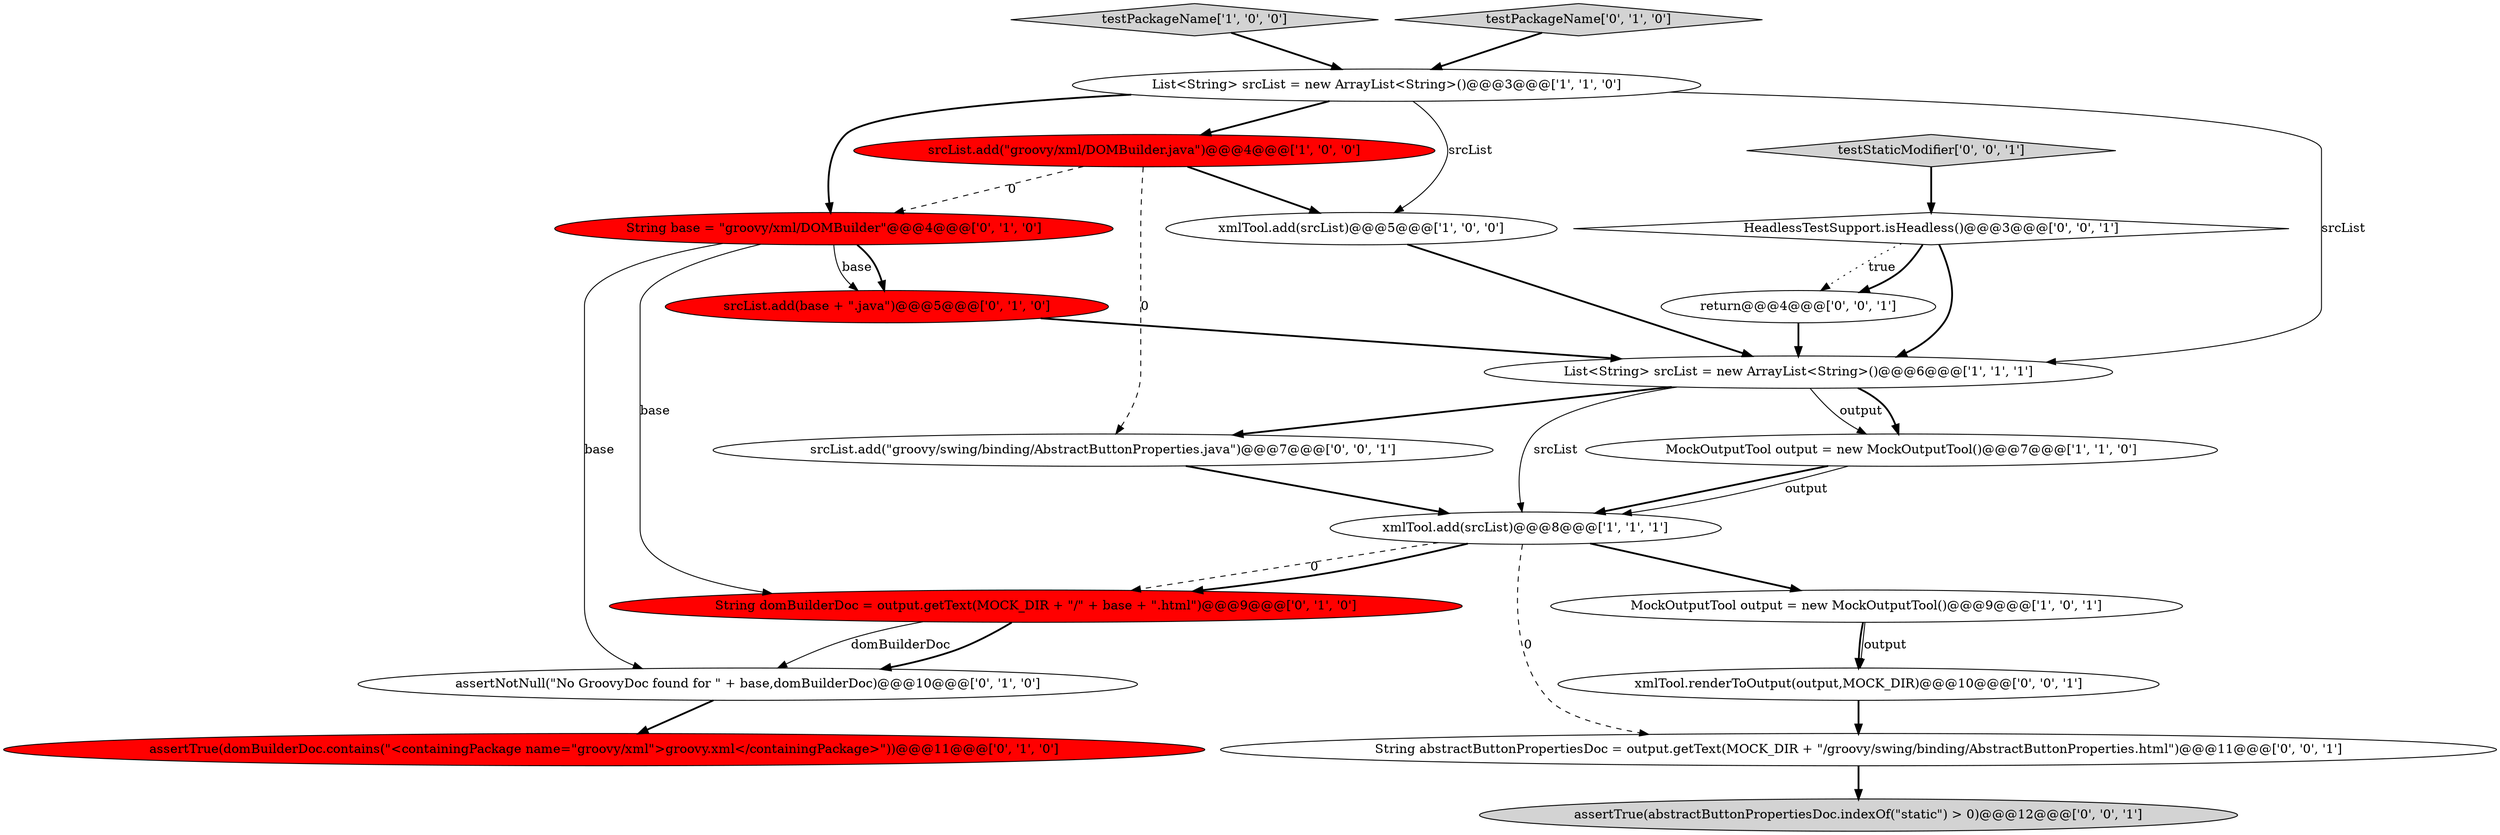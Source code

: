 digraph {
12 [style = filled, label = "srcList.add(base + \".java\")@@@5@@@['0', '1', '0']", fillcolor = red, shape = ellipse image = "AAA1AAABBB2BBB"];
2 [style = filled, label = "testPackageName['1', '0', '0']", fillcolor = lightgray, shape = diamond image = "AAA0AAABBB1BBB"];
10 [style = filled, label = "assertNotNull(\"No GroovyDoc found for \" + base,domBuilderDoc)@@@10@@@['0', '1', '0']", fillcolor = white, shape = ellipse image = "AAA0AAABBB2BBB"];
14 [style = filled, label = "testStaticModifier['0', '0', '1']", fillcolor = lightgray, shape = diamond image = "AAA0AAABBB3BBB"];
15 [style = filled, label = "srcList.add(\"groovy/swing/binding/AbstractButtonProperties.java\")@@@7@@@['0', '0', '1']", fillcolor = white, shape = ellipse image = "AAA0AAABBB3BBB"];
20 [style = filled, label = "assertTrue(abstractButtonPropertiesDoc.indexOf(\"static\") > 0)@@@12@@@['0', '0', '1']", fillcolor = lightgray, shape = ellipse image = "AAA0AAABBB3BBB"];
3 [style = filled, label = "srcList.add(\"groovy/xml/DOMBuilder.java\")@@@4@@@['1', '0', '0']", fillcolor = red, shape = ellipse image = "AAA1AAABBB1BBB"];
13 [style = filled, label = "testPackageName['0', '1', '0']", fillcolor = lightgray, shape = diamond image = "AAA0AAABBB2BBB"];
6 [style = filled, label = "xmlTool.add(srcList)@@@8@@@['1', '1', '1']", fillcolor = white, shape = ellipse image = "AAA0AAABBB1BBB"];
4 [style = filled, label = "xmlTool.add(srcList)@@@5@@@['1', '0', '0']", fillcolor = white, shape = ellipse image = "AAA0AAABBB1BBB"];
17 [style = filled, label = "xmlTool.renderToOutput(output,MOCK_DIR)@@@10@@@['0', '0', '1']", fillcolor = white, shape = ellipse image = "AAA0AAABBB3BBB"];
9 [style = filled, label = "String domBuilderDoc = output.getText(MOCK_DIR + \"/\" + base + \".html\")@@@9@@@['0', '1', '0']", fillcolor = red, shape = ellipse image = "AAA1AAABBB2BBB"];
5 [style = filled, label = "List<String> srcList = new ArrayList<String>()@@@6@@@['1', '1', '1']", fillcolor = white, shape = ellipse image = "AAA0AAABBB1BBB"];
8 [style = filled, label = "assertTrue(domBuilderDoc.contains(\"<containingPackage name=\"groovy/xml\">groovy.xml</containingPackage>\"))@@@11@@@['0', '1', '0']", fillcolor = red, shape = ellipse image = "AAA1AAABBB2BBB"];
19 [style = filled, label = "return@@@4@@@['0', '0', '1']", fillcolor = white, shape = ellipse image = "AAA0AAABBB3BBB"];
11 [style = filled, label = "String base = \"groovy/xml/DOMBuilder\"@@@4@@@['0', '1', '0']", fillcolor = red, shape = ellipse image = "AAA1AAABBB2BBB"];
18 [style = filled, label = "String abstractButtonPropertiesDoc = output.getText(MOCK_DIR + \"/groovy/swing/binding/AbstractButtonProperties.html\")@@@11@@@['0', '0', '1']", fillcolor = white, shape = ellipse image = "AAA0AAABBB3BBB"];
1 [style = filled, label = "MockOutputTool output = new MockOutputTool()@@@7@@@['1', '1', '0']", fillcolor = white, shape = ellipse image = "AAA0AAABBB1BBB"];
16 [style = filled, label = "HeadlessTestSupport.isHeadless()@@@3@@@['0', '0', '1']", fillcolor = white, shape = diamond image = "AAA0AAABBB3BBB"];
0 [style = filled, label = "List<String> srcList = new ArrayList<String>()@@@3@@@['1', '1', '0']", fillcolor = white, shape = ellipse image = "AAA0AAABBB1BBB"];
7 [style = filled, label = "MockOutputTool output = new MockOutputTool()@@@9@@@['1', '0', '1']", fillcolor = white, shape = ellipse image = "AAA0AAABBB1BBB"];
11->10 [style = solid, label="base"];
0->3 [style = bold, label=""];
14->16 [style = bold, label=""];
16->19 [style = dotted, label="true"];
7->17 [style = bold, label=""];
12->5 [style = bold, label=""];
0->5 [style = solid, label="srcList"];
9->10 [style = solid, label="domBuilderDoc"];
6->9 [style = dashed, label="0"];
5->1 [style = solid, label="output"];
7->17 [style = solid, label="output"];
0->11 [style = bold, label=""];
5->15 [style = bold, label=""];
11->12 [style = solid, label="base"];
11->12 [style = bold, label=""];
15->6 [style = bold, label=""];
9->10 [style = bold, label=""];
16->19 [style = bold, label=""];
3->4 [style = bold, label=""];
11->9 [style = solid, label="base"];
6->18 [style = dashed, label="0"];
19->5 [style = bold, label=""];
5->1 [style = bold, label=""];
18->20 [style = bold, label=""];
2->0 [style = bold, label=""];
1->6 [style = bold, label=""];
10->8 [style = bold, label=""];
1->6 [style = solid, label="output"];
16->5 [style = bold, label=""];
3->15 [style = dashed, label="0"];
6->9 [style = bold, label=""];
6->7 [style = bold, label=""];
5->6 [style = solid, label="srcList"];
4->5 [style = bold, label=""];
17->18 [style = bold, label=""];
3->11 [style = dashed, label="0"];
0->4 [style = solid, label="srcList"];
13->0 [style = bold, label=""];
}

